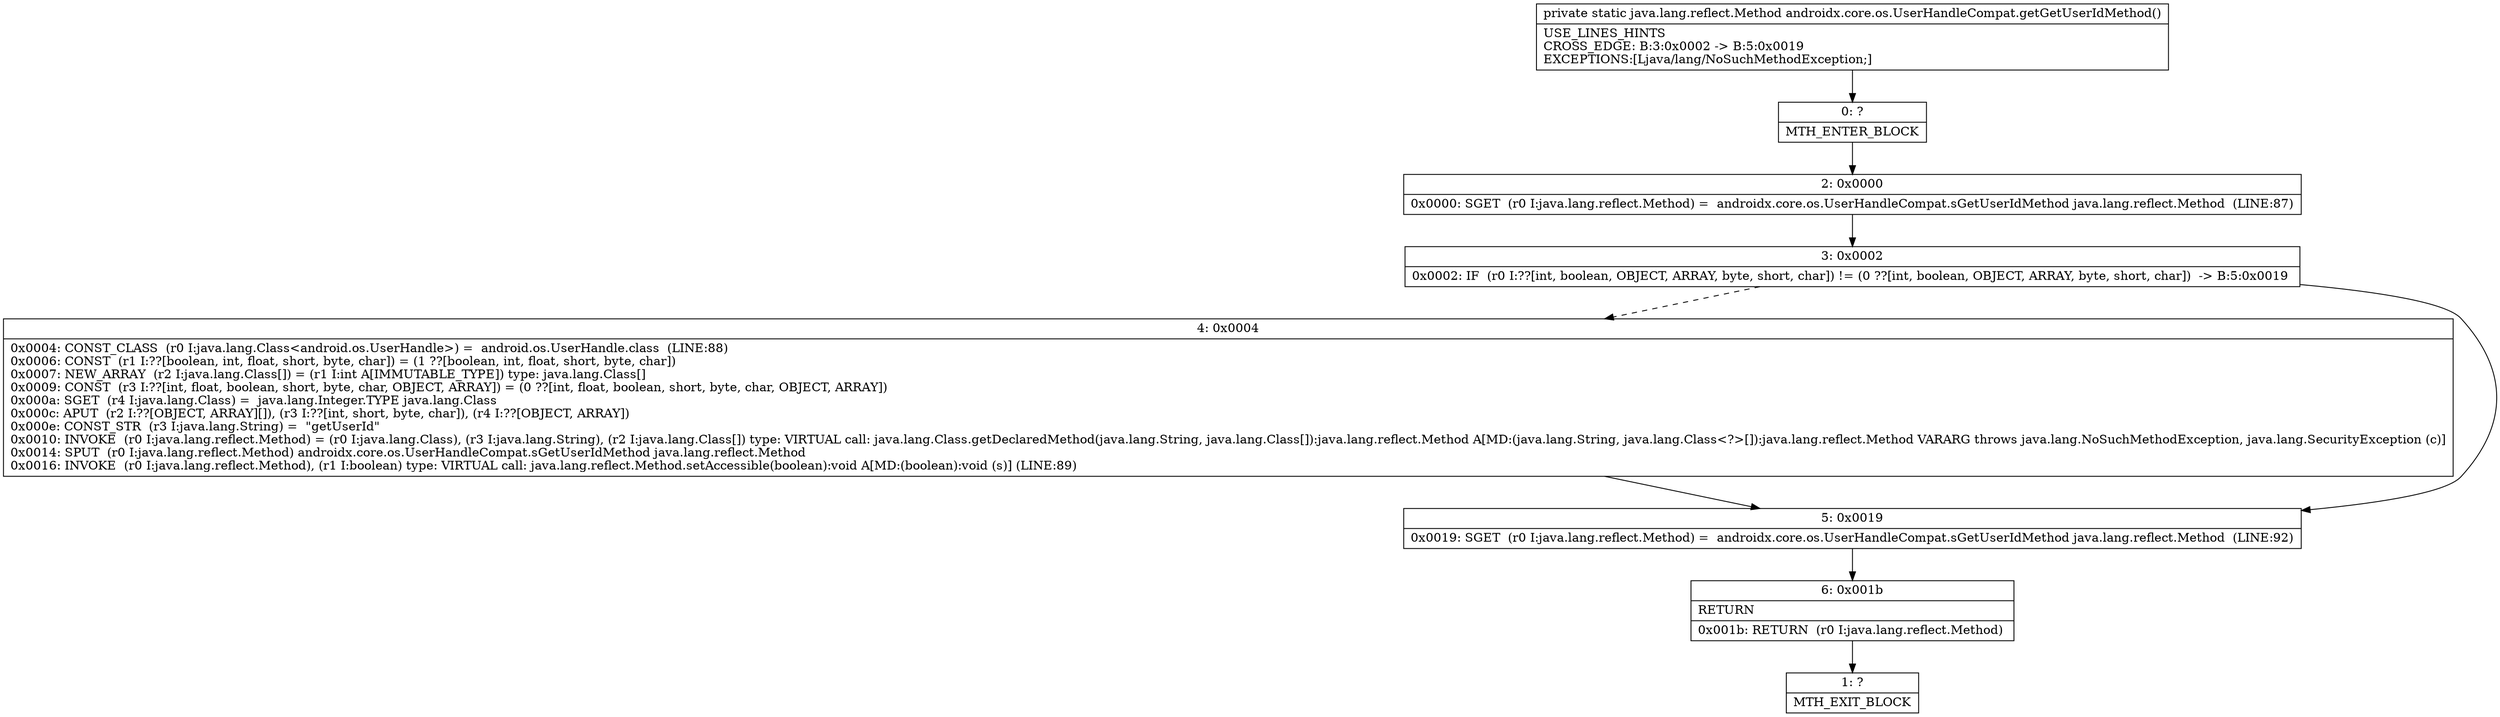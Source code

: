 digraph "CFG forandroidx.core.os.UserHandleCompat.getGetUserIdMethod()Ljava\/lang\/reflect\/Method;" {
Node_0 [shape=record,label="{0\:\ ?|MTH_ENTER_BLOCK\l}"];
Node_2 [shape=record,label="{2\:\ 0x0000|0x0000: SGET  (r0 I:java.lang.reflect.Method) =  androidx.core.os.UserHandleCompat.sGetUserIdMethod java.lang.reflect.Method  (LINE:87)\l}"];
Node_3 [shape=record,label="{3\:\ 0x0002|0x0002: IF  (r0 I:??[int, boolean, OBJECT, ARRAY, byte, short, char]) != (0 ??[int, boolean, OBJECT, ARRAY, byte, short, char])  \-\> B:5:0x0019 \l}"];
Node_4 [shape=record,label="{4\:\ 0x0004|0x0004: CONST_CLASS  (r0 I:java.lang.Class\<android.os.UserHandle\>) =  android.os.UserHandle.class  (LINE:88)\l0x0006: CONST  (r1 I:??[boolean, int, float, short, byte, char]) = (1 ??[boolean, int, float, short, byte, char]) \l0x0007: NEW_ARRAY  (r2 I:java.lang.Class[]) = (r1 I:int A[IMMUTABLE_TYPE]) type: java.lang.Class[] \l0x0009: CONST  (r3 I:??[int, float, boolean, short, byte, char, OBJECT, ARRAY]) = (0 ??[int, float, boolean, short, byte, char, OBJECT, ARRAY]) \l0x000a: SGET  (r4 I:java.lang.Class) =  java.lang.Integer.TYPE java.lang.Class \l0x000c: APUT  (r2 I:??[OBJECT, ARRAY][]), (r3 I:??[int, short, byte, char]), (r4 I:??[OBJECT, ARRAY]) \l0x000e: CONST_STR  (r3 I:java.lang.String) =  \"getUserId\" \l0x0010: INVOKE  (r0 I:java.lang.reflect.Method) = (r0 I:java.lang.Class), (r3 I:java.lang.String), (r2 I:java.lang.Class[]) type: VIRTUAL call: java.lang.Class.getDeclaredMethod(java.lang.String, java.lang.Class[]):java.lang.reflect.Method A[MD:(java.lang.String, java.lang.Class\<?\>[]):java.lang.reflect.Method VARARG throws java.lang.NoSuchMethodException, java.lang.SecurityException (c)]\l0x0014: SPUT  (r0 I:java.lang.reflect.Method) androidx.core.os.UserHandleCompat.sGetUserIdMethod java.lang.reflect.Method \l0x0016: INVOKE  (r0 I:java.lang.reflect.Method), (r1 I:boolean) type: VIRTUAL call: java.lang.reflect.Method.setAccessible(boolean):void A[MD:(boolean):void (s)] (LINE:89)\l}"];
Node_5 [shape=record,label="{5\:\ 0x0019|0x0019: SGET  (r0 I:java.lang.reflect.Method) =  androidx.core.os.UserHandleCompat.sGetUserIdMethod java.lang.reflect.Method  (LINE:92)\l}"];
Node_6 [shape=record,label="{6\:\ 0x001b|RETURN\l|0x001b: RETURN  (r0 I:java.lang.reflect.Method) \l}"];
Node_1 [shape=record,label="{1\:\ ?|MTH_EXIT_BLOCK\l}"];
MethodNode[shape=record,label="{private static java.lang.reflect.Method androidx.core.os.UserHandleCompat.getGetUserIdMethod()  | USE_LINES_HINTS\lCROSS_EDGE: B:3:0x0002 \-\> B:5:0x0019\lEXCEPTIONS:[Ljava\/lang\/NoSuchMethodException;]\l}"];
MethodNode -> Node_0;Node_0 -> Node_2;
Node_2 -> Node_3;
Node_3 -> Node_4[style=dashed];
Node_3 -> Node_5;
Node_4 -> Node_5;
Node_5 -> Node_6;
Node_6 -> Node_1;
}

